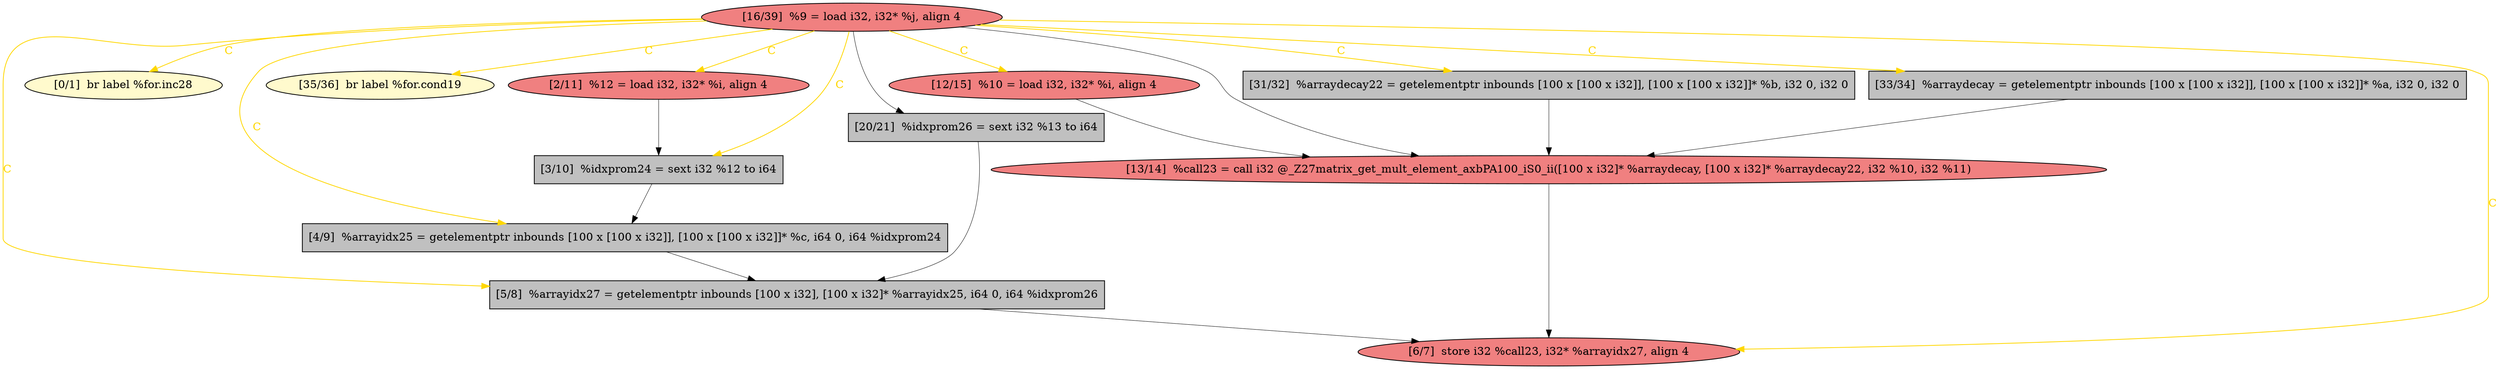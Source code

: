 
digraph G {


node1066 [fillcolor=lightcoral,label="[13/14]  %call23 = call i32 @_Z27matrix_get_mult_element_axbPA100_iS0_ii([100 x i32]* %arraydecay, [100 x i32]* %arraydecay22, i32 %10, i32 %11)",shape=ellipse,style=filled ]
node1063 [fillcolor=lemonchiffon,label="[0/1]  br label %for.inc28",shape=ellipse,style=filled ]
node1062 [fillcolor=grey,label="[5/8]  %arrayidx27 = getelementptr inbounds [100 x i32], [100 x i32]* %arrayidx25, i64 0, i64 %idxprom26",shape=rectangle,style=filled ]
node1061 [fillcolor=lemonchiffon,label="[35/36]  br label %for.cond19",shape=ellipse,style=filled ]
node1056 [fillcolor=lightcoral,label="[16/39]  %9 = load i32, i32* %j, align 4",shape=ellipse,style=filled ]
node1060 [fillcolor=grey,label="[33/34]  %arraydecay = getelementptr inbounds [100 x [100 x i32]], [100 x [100 x i32]]* %a, i32 0, i32 0",shape=rectangle,style=filled ]
node1067 [fillcolor=grey,label="[20/21]  %idxprom26 = sext i32 %13 to i64",shape=rectangle,style=filled ]
node1065 [fillcolor=lightcoral,label="[2/11]  %12 = load i32, i32* %i, align 4",shape=ellipse,style=filled ]
node1055 [fillcolor=lightcoral,label="[12/15]  %10 = load i32, i32* %i, align 4",shape=ellipse,style=filled ]
node1064 [fillcolor=grey,label="[4/9]  %arrayidx25 = getelementptr inbounds [100 x [100 x i32]], [100 x [100 x i32]]* %c, i64 0, i64 %idxprom24",shape=rectangle,style=filled ]
node1057 [fillcolor=lightcoral,label="[6/7]  store i32 %call23, i32* %arrayidx27, align 4",shape=ellipse,style=filled ]
node1058 [fillcolor=grey,label="[31/32]  %arraydecay22 = getelementptr inbounds [100 x [100 x i32]], [100 x [100 x i32]]* %b, i32 0, i32 0",shape=rectangle,style=filled ]
node1059 [fillcolor=grey,label="[3/10]  %idxprom24 = sext i32 %12 to i64",shape=rectangle,style=filled ]

node1056->node1058 [style=solid,color=gold,label="C",penwidth=1.0,fontcolor=gold ]
node1056->node1061 [style=solid,color=gold,label="C",penwidth=1.0,fontcolor=gold ]
node1060->node1066 [style=solid,color=black,label="",penwidth=0.5,fontcolor=black ]
node1056->node1055 [style=solid,color=gold,label="C",penwidth=1.0,fontcolor=gold ]
node1056->node1067 [style=solid,color=black,label="",penwidth=0.5,fontcolor=black ]
node1062->node1057 [style=solid,color=black,label="",penwidth=0.5,fontcolor=black ]
node1056->node1062 [style=solid,color=gold,label="C",penwidth=1.0,fontcolor=gold ]
node1056->node1066 [style=solid,color=black,label="",penwidth=0.5,fontcolor=black ]
node1066->node1057 [style=solid,color=black,label="",penwidth=0.5,fontcolor=black ]
node1056->node1059 [style=solid,color=gold,label="C",penwidth=1.0,fontcolor=gold ]
node1056->node1065 [style=solid,color=gold,label="C",penwidth=1.0,fontcolor=gold ]
node1067->node1062 [style=solid,color=black,label="",penwidth=0.5,fontcolor=black ]
node1056->node1063 [style=solid,color=gold,label="C",penwidth=1.0,fontcolor=gold ]
node1056->node1057 [style=solid,color=gold,label="C",penwidth=1.0,fontcolor=gold ]
node1056->node1064 [style=solid,color=gold,label="C",penwidth=1.0,fontcolor=gold ]
node1065->node1059 [style=solid,color=black,label="",penwidth=0.5,fontcolor=black ]
node1064->node1062 [style=solid,color=black,label="",penwidth=0.5,fontcolor=black ]
node1056->node1060 [style=solid,color=gold,label="C",penwidth=1.0,fontcolor=gold ]
node1055->node1066 [style=solid,color=black,label="",penwidth=0.5,fontcolor=black ]
node1059->node1064 [style=solid,color=black,label="",penwidth=0.5,fontcolor=black ]
node1058->node1066 [style=solid,color=black,label="",penwidth=0.5,fontcolor=black ]


}
